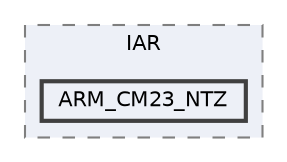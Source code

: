 digraph "D:/Projects/Raspberrypi_pico/pico_freertos_final/freertos_pico2/pico_freertos/FreeRTOS-Kernel/portable/ARMv8M/non_secure/portable/IAR/ARM_CM23_NTZ"
{
 // LATEX_PDF_SIZE
  bgcolor="transparent";
  edge [fontname=Helvetica,fontsize=10,labelfontname=Helvetica,labelfontsize=10];
  node [fontname=Helvetica,fontsize=10,shape=box,height=0.2,width=0.4];
  compound=true
  subgraph clusterdir_cb37b45e0249e1d4c5291ded68e78a01 {
    graph [ bgcolor="#edf0f7", pencolor="grey50", label="IAR", fontname=Helvetica,fontsize=10 style="filled,dashed", URL="dir_cb37b45e0249e1d4c5291ded68e78a01.html",tooltip=""]
  dir_a27629d4595e170bd025da048aecc974 [label="ARM_CM23_NTZ", fillcolor="#edf0f7", color="grey25", style="filled,bold", URL="dir_a27629d4595e170bd025da048aecc974.html",tooltip=""];
  }
}
